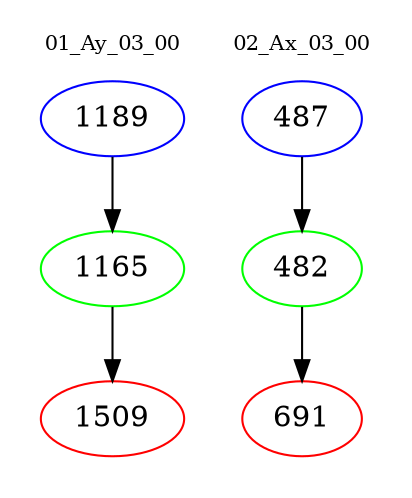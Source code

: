 digraph{
subgraph cluster_0 {
color = white
label = "01_Ay_03_00";
fontsize=10;
T0_1189 [label="1189", color="blue"]
T0_1189 -> T0_1165 [color="black"]
T0_1165 [label="1165", color="green"]
T0_1165 -> T0_1509 [color="black"]
T0_1509 [label="1509", color="red"]
}
subgraph cluster_1 {
color = white
label = "02_Ax_03_00";
fontsize=10;
T1_487 [label="487", color="blue"]
T1_487 -> T1_482 [color="black"]
T1_482 [label="482", color="green"]
T1_482 -> T1_691 [color="black"]
T1_691 [label="691", color="red"]
}
}
